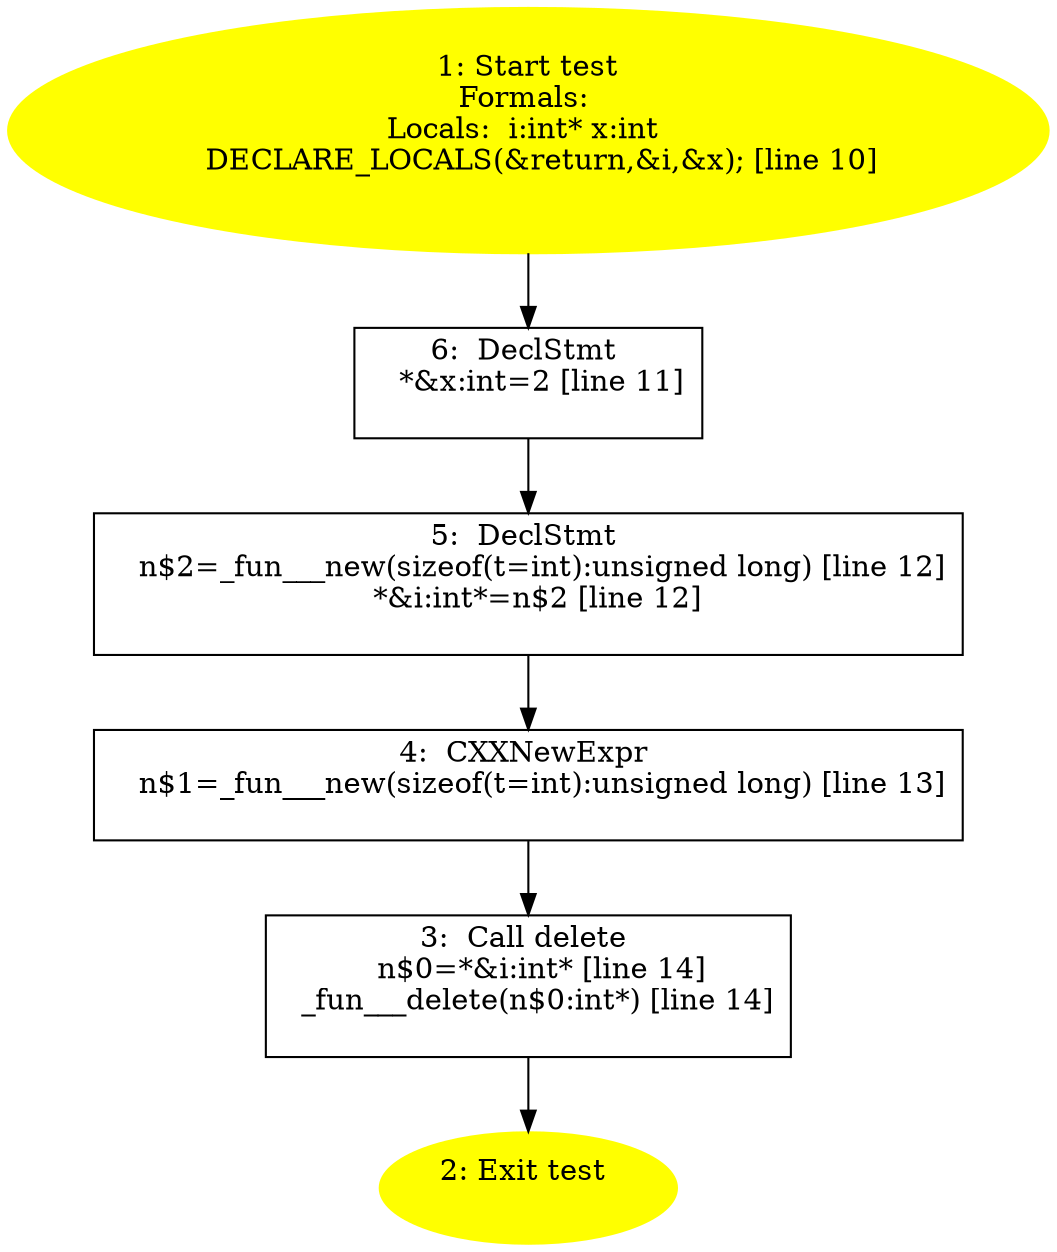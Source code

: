 /* @generated */
digraph iCFG {
"test#_Z4testv.1b928d988491fdd2fa78fcb048d46e8c_1" [label="1: Start test\nFormals: \nLocals:  i:int* x:int \n   DECLARE_LOCALS(&return,&i,&x); [line 10]\n " color=yellow style=filled]
	

	 "test#_Z4testv.1b928d988491fdd2fa78fcb048d46e8c_1" -> "test#_Z4testv.1b928d988491fdd2fa78fcb048d46e8c_6" ;
"test#_Z4testv.1b928d988491fdd2fa78fcb048d46e8c_2" [label="2: Exit test \n  " color=yellow style=filled]
	

"test#_Z4testv.1b928d988491fdd2fa78fcb048d46e8c_3" [label="3:  Call delete \n   n$0=*&i:int* [line 14]\n  _fun___delete(n$0:int*) [line 14]\n " shape="box"]
	

	 "test#_Z4testv.1b928d988491fdd2fa78fcb048d46e8c_3" -> "test#_Z4testv.1b928d988491fdd2fa78fcb048d46e8c_2" ;
"test#_Z4testv.1b928d988491fdd2fa78fcb048d46e8c_4" [label="4:  CXXNewExpr \n   n$1=_fun___new(sizeof(t=int):unsigned long) [line 13]\n " shape="box"]
	

	 "test#_Z4testv.1b928d988491fdd2fa78fcb048d46e8c_4" -> "test#_Z4testv.1b928d988491fdd2fa78fcb048d46e8c_3" ;
"test#_Z4testv.1b928d988491fdd2fa78fcb048d46e8c_5" [label="5:  DeclStmt \n   n$2=_fun___new(sizeof(t=int):unsigned long) [line 12]\n  *&i:int*=n$2 [line 12]\n " shape="box"]
	

	 "test#_Z4testv.1b928d988491fdd2fa78fcb048d46e8c_5" -> "test#_Z4testv.1b928d988491fdd2fa78fcb048d46e8c_4" ;
"test#_Z4testv.1b928d988491fdd2fa78fcb048d46e8c_6" [label="6:  DeclStmt \n   *&x:int=2 [line 11]\n " shape="box"]
	

	 "test#_Z4testv.1b928d988491fdd2fa78fcb048d46e8c_6" -> "test#_Z4testv.1b928d988491fdd2fa78fcb048d46e8c_5" ;
}
